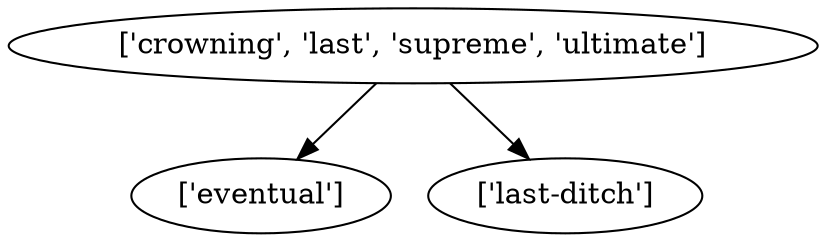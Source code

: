 strict digraph  {
	"['crowning', 'last', 'supreme', 'ultimate']" -> "['eventual']";
	"['crowning', 'last', 'supreme', 'ultimate']" -> "['last-ditch']";
}
